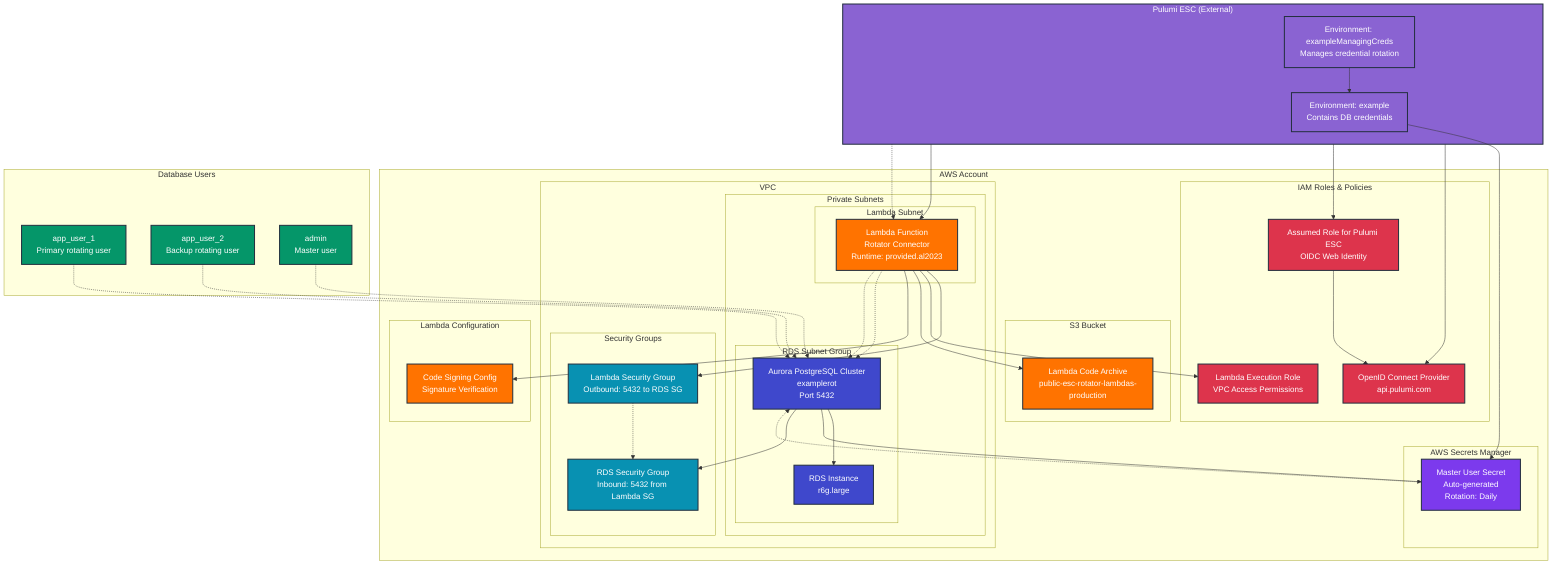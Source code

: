 graph TB
    subgraph AWS_ACCOUNT ["AWS Account"]
        
        subgraph VPC ["VPC"]
            subgraph PRIVATE_SUBNET ["Private Subnets"]
                subgraph RDS_SUBNET ["RDS Subnet Group"]
                    RDS_CLUSTER[Aurora PostgreSQL Cluster<br/>examplerot<br/>Port 5432]
                    RDS_INSTANCE[RDS Instance<br/>r6g.large]
                end
                
                subgraph LAMBDA_SUBNET ["Lambda Subnet"]
                    LAMBDA_FUNC[Lambda Function<br/>Rotator Connector<br/>Runtime: provided.al2023]
                end
            end
            
            subgraph SECURITY_GROUPS ["Security Groups"]
                RDS_SG[RDS Security Group<br/>Inbound: 5432 from Lambda SG]
                LAMBDA_SG[Lambda Security Group<br/>Outbound: 5432 to RDS SG]
            end
        end
        
        subgraph SECRETS_MANAGER ["AWS Secrets Manager"]
            MASTER_SECRET[Master User Secret<br/>Auto-generated<br/>Rotation: Daily]
        end
        
        subgraph S3_BUCKET ["S3 Bucket"]
            LAMBDA_CODE[Lambda Code Archive<br/>public-esc-rotator-lambdas-production]
        end
        
        subgraph IAM_ROLES ["IAM Roles & Policies"]
            LAMBDA_EXEC_ROLE[Lambda Execution Role<br/>VPC Access Permissions]
            ASSUMED_ROLE[Assumed Role for Pulumi ESC<br/>OIDC Web Identity]
            OIDC_PROVIDER[OpenID Connect Provider<br/>api.pulumi.com]
        end
        
        subgraph LAMBDA_CONFIG ["Lambda Configuration"]
            CODE_SIGNING[Code Signing Config<br/>Signature Verification]
        end
    end
    
    subgraph PULUMI_ESC ["Pulumi ESC (External)"]
        CREDS_ENV[Environment: example<br/>Contains DB credentials]
        MANAGING_ENV[Environment: exampleManagingCreds<br/>Manages credential rotation]
    end
    
    subgraph ROTATION_USERS ["Database Users"]
        PRIMARY_USER[app_user_1<br/>Primary rotating user]
        BACKUP_USER[app_user_2<br/>Backup rotating user]
        MASTER_USER[admin<br/>Master user]
    end
    
    %% Infrastructure relationships
    RDS_CLUSTER --> RDS_INSTANCE
    RDS_CLUSTER --> MASTER_SECRET
    RDS_CLUSTER --> RDS_SG
    LAMBDA_FUNC --> LAMBDA_SG
    LAMBDA_FUNC --> LAMBDA_EXEC_ROLE
    LAMBDA_FUNC --> LAMBDA_CODE
    LAMBDA_FUNC --> CODE_SIGNING
    
    %% Security group rules
    LAMBDA_SG -.-> RDS_SG
    
    %% Secret rotation
    MASTER_SECRET -.-> RDS_CLUSTER
    
    %% OIDC and assumed role
    ASSUMED_ROLE --> OIDC_PROVIDER
    PULUMI_ESC --> OIDC_PROVIDER
    PULUMI_ESC --> ASSUMED_ROLE
    
    %% Environment connections
    CREDS_ENV --> MASTER_SECRET
    MANAGING_ENV --> CREDS_ENV
    PULUMI_ESC --> LAMBDA_FUNC
    
    %% Database users
    MASTER_USER -.-> RDS_CLUSTER
    PRIMARY_USER -.-> RDS_CLUSTER
    BACKUP_USER -.-> RDS_CLUSTER
    
    %% Data flow for rotation
    PULUMI_ESC -.-> LAMBDA_FUNC
    LAMBDA_FUNC -.-> RDS_CLUSTER
    
    %% Network flow
    LAMBDA_FUNC -.-> RDS_CLUSTER
    
    %% Styling
    classDef aws fill:#ff9900,stroke:#232f3e,stroke-width:2px,color:#ffffff
    classDef rds fill:#3f48cc,stroke:#232f3e,stroke-width:2px,color:#ffffff
    classDef lambda fill:#ff7300,stroke:#232f3e,stroke-width:2px,color:#ffffff
    classDef secrets fill:#7c3aed,stroke:#232f3e,stroke-width:2px,color:#ffffff
    classDef iam fill:#dd344c,stroke:#232f3e,stroke-width:2px,color:#ffffff
    classDef pulumi fill:#8a63d2,stroke:#232f3e,stroke-width:2px,color:#ffffff
    classDef users fill:#059669,stroke:#232f3e,stroke-width:2px,color:#ffffff
    classDef network fill:#0891b2,stroke:#232f3e,stroke-width:2px,color:#ffffff
    
    class RDS_CLUSTER,RDS_INSTANCE rds
    class LAMBDA_FUNC,LAMBDA_CODE,CODE_SIGNING lambda
    class MASTER_SECRET secrets
    class LAMBDA_EXEC_ROLE,ASSUMED_ROLE,OIDC_PROVIDER iam
    class CREDS_ENV,MANAGING_ENV,PULUMI_ESC pulumi
    class PRIMARY_USER,BACKUP_USER,MASTER_USER users
    class RDS_SG,LAMBDA_SG network